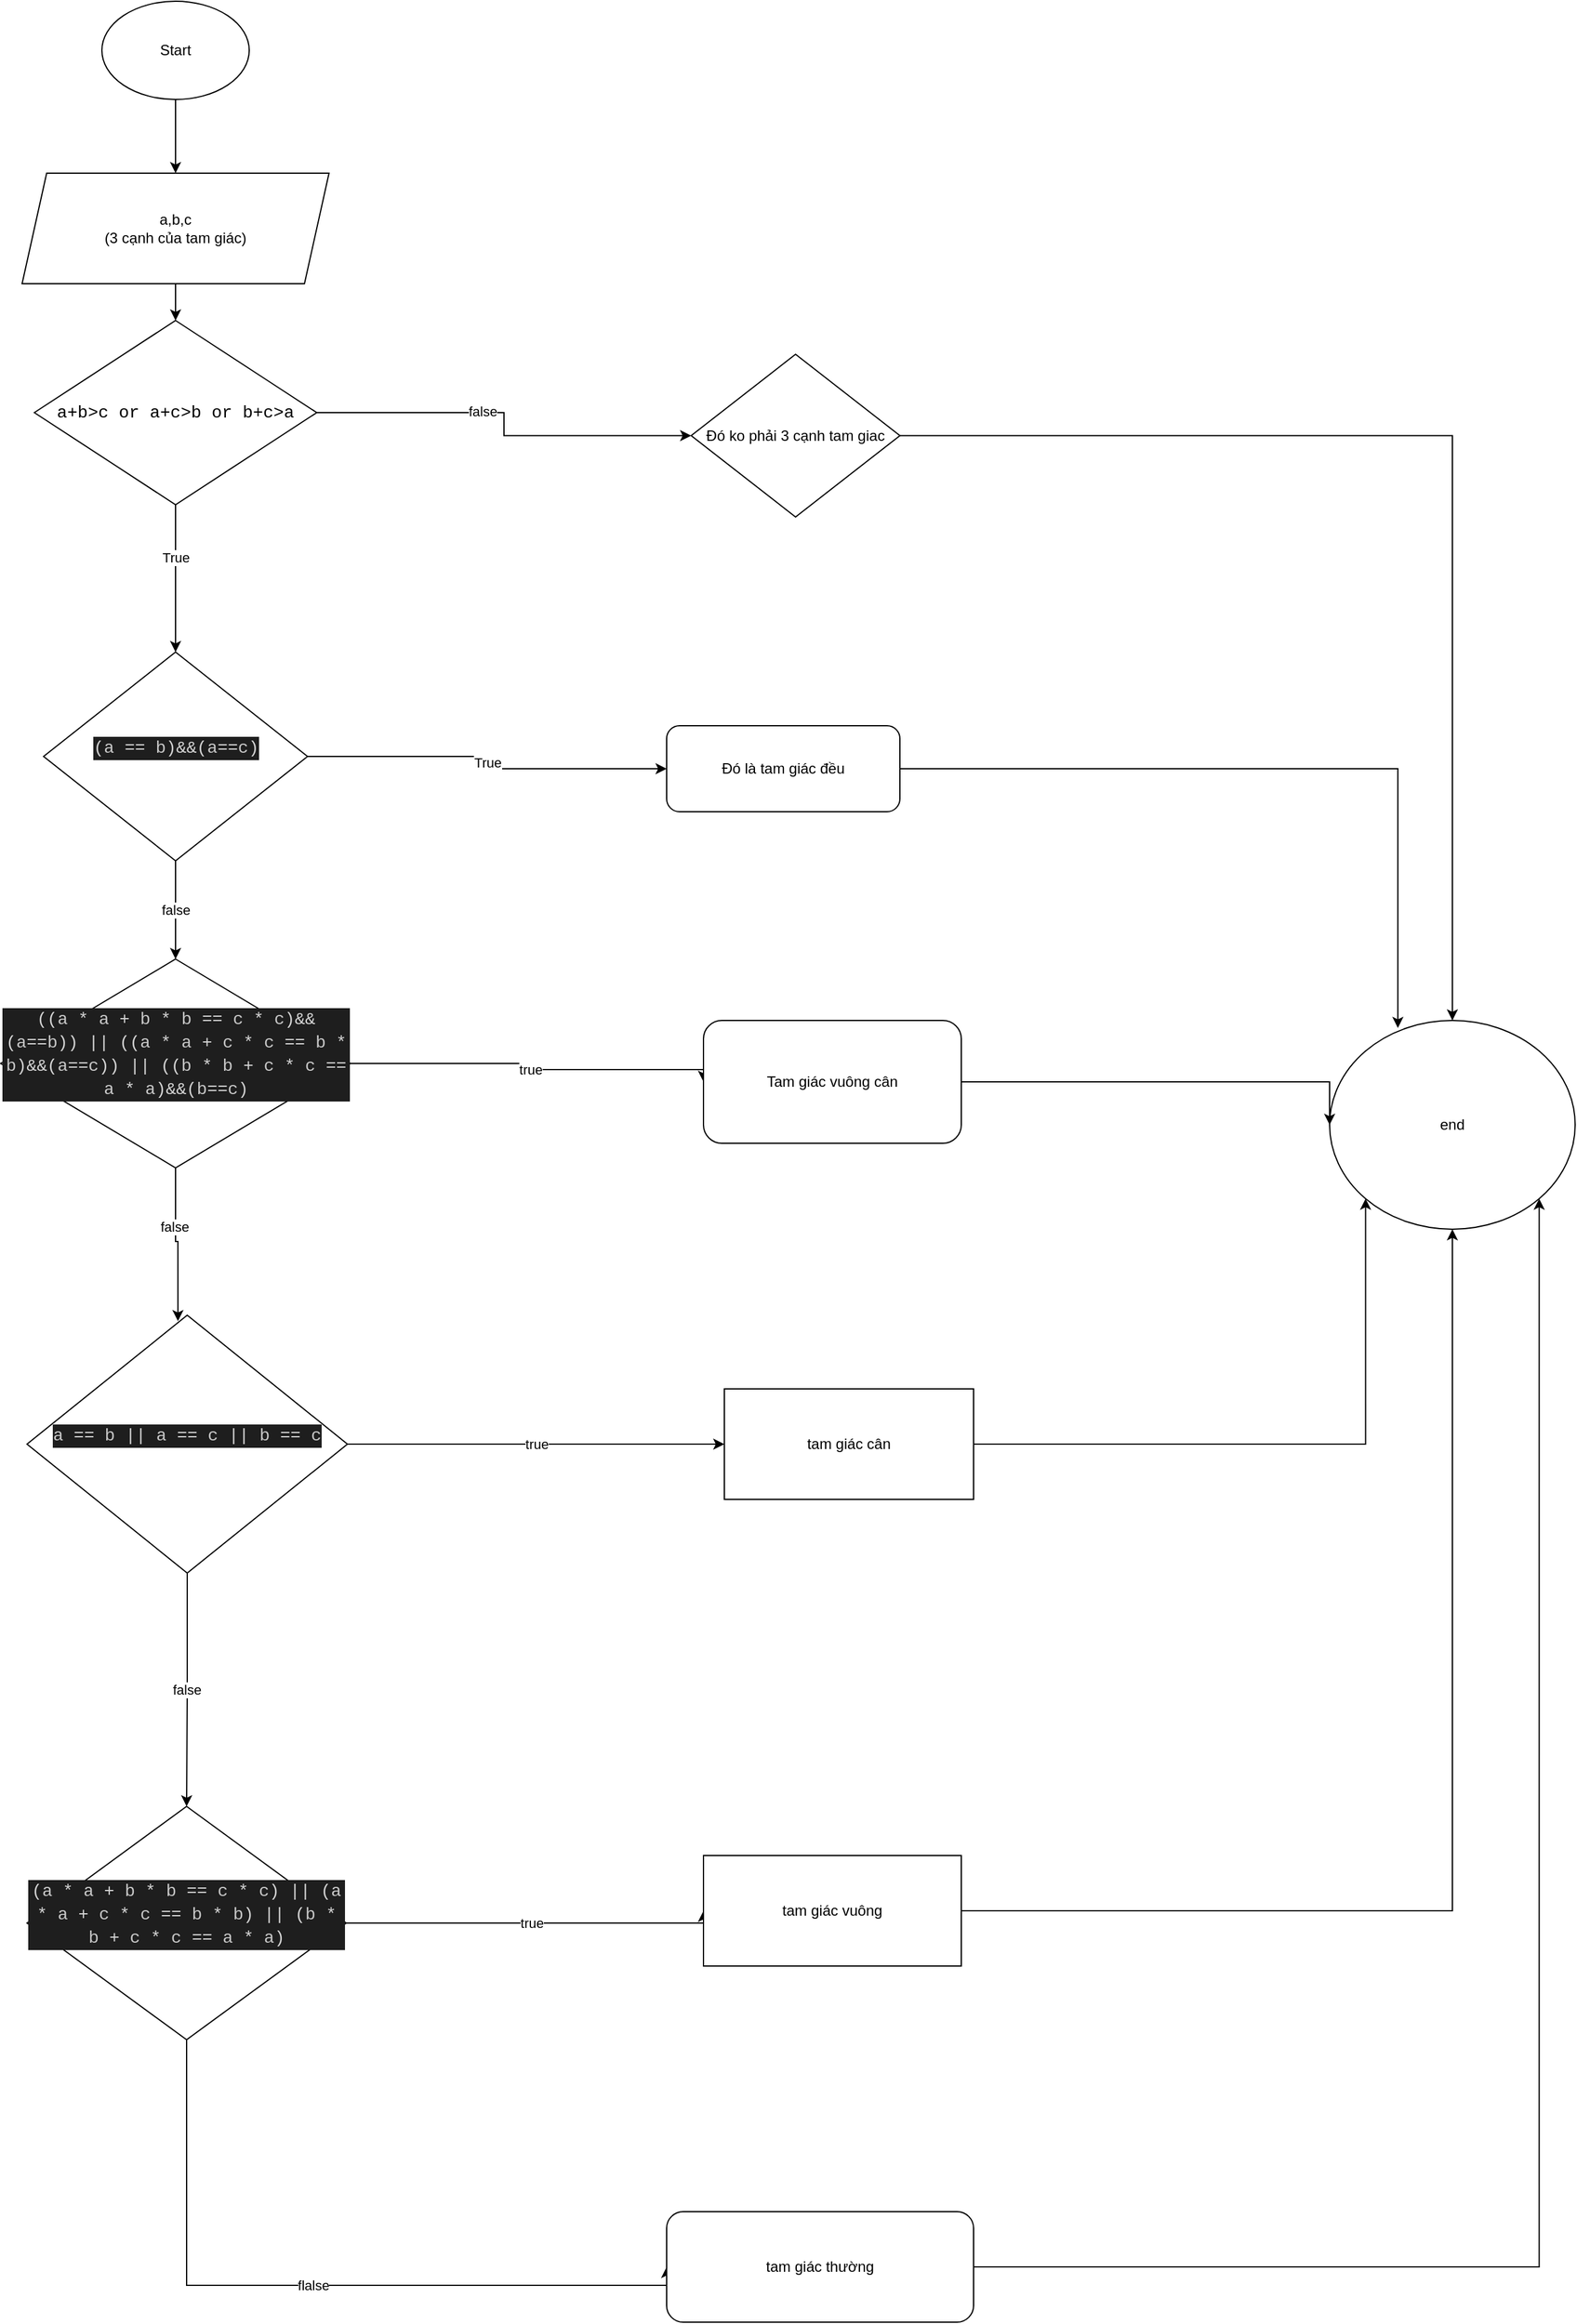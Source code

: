 <mxfile version="22.0.3" type="device">
  <diagram id="C5RBs43oDa-KdzZeNtuy" name="Page-1">
    <mxGraphModel dx="2590" dy="1515" grid="1" gridSize="10" guides="1" tooltips="1" connect="1" arrows="1" fold="1" page="1" pageScale="1" pageWidth="827" pageHeight="1169" math="0" shadow="0">
      <root>
        <mxCell id="WIyWlLk6GJQsqaUBKTNV-0" />
        <mxCell id="WIyWlLk6GJQsqaUBKTNV-1" parent="WIyWlLk6GJQsqaUBKTNV-0" />
        <mxCell id="wzvjlH46-cBcdt1pob5m-2" style="edgeStyle=orthogonalEdgeStyle;rounded=0;orthogonalLoop=1;jettySize=auto;html=1;entryX=0.5;entryY=0;entryDx=0;entryDy=0;" parent="WIyWlLk6GJQsqaUBKTNV-1" source="wzvjlH46-cBcdt1pob5m-0" target="wzvjlH46-cBcdt1pob5m-1" edge="1">
          <mxGeometry relative="1" as="geometry" />
        </mxCell>
        <mxCell id="wzvjlH46-cBcdt1pob5m-0" value="Start" style="ellipse;whiteSpace=wrap;html=1;" parent="WIyWlLk6GJQsqaUBKTNV-1" vertex="1">
          <mxGeometry x="320" y="20" width="120" height="80" as="geometry" />
        </mxCell>
        <mxCell id="wzvjlH46-cBcdt1pob5m-4" style="edgeStyle=orthogonalEdgeStyle;rounded=0;orthogonalLoop=1;jettySize=auto;html=1;entryX=0.5;entryY=0;entryDx=0;entryDy=0;" parent="WIyWlLk6GJQsqaUBKTNV-1" source="wzvjlH46-cBcdt1pob5m-1" target="wzvjlH46-cBcdt1pob5m-3" edge="1">
          <mxGeometry relative="1" as="geometry" />
        </mxCell>
        <mxCell id="wzvjlH46-cBcdt1pob5m-1" value="&lt;div&gt;a,b,c&lt;/div&gt;&lt;div&gt;(3 cạnh của tam giác)&lt;br&gt;&lt;/div&gt;" style="shape=parallelogram;perimeter=parallelogramPerimeter;whiteSpace=wrap;html=1;fixedSize=1;" parent="WIyWlLk6GJQsqaUBKTNV-1" vertex="1">
          <mxGeometry x="255" y="160" width="250" height="90" as="geometry" />
        </mxCell>
        <mxCell id="wzvjlH46-cBcdt1pob5m-7" style="edgeStyle=orthogonalEdgeStyle;rounded=0;orthogonalLoop=1;jettySize=auto;html=1;entryX=0;entryY=0.5;entryDx=0;entryDy=0;" parent="WIyWlLk6GJQsqaUBKTNV-1" source="wzvjlH46-cBcdt1pob5m-3" target="wzvjlH46-cBcdt1pob5m-6" edge="1">
          <mxGeometry relative="1" as="geometry" />
        </mxCell>
        <mxCell id="wzvjlH46-cBcdt1pob5m-8" value="false" style="edgeLabel;html=1;align=center;verticalAlign=middle;resizable=0;points=[];" parent="wzvjlH46-cBcdt1pob5m-7" vertex="1" connectable="0">
          <mxGeometry x="-0.167" y="1" relative="1" as="geometry">
            <mxPoint as="offset" />
          </mxGeometry>
        </mxCell>
        <mxCell id="wzvjlH46-cBcdt1pob5m-9" style="edgeStyle=orthogonalEdgeStyle;rounded=0;orthogonalLoop=1;jettySize=auto;html=1;" parent="WIyWlLk6GJQsqaUBKTNV-1" source="wzvjlH46-cBcdt1pob5m-3" target="wzvjlH46-cBcdt1pob5m-5" edge="1">
          <mxGeometry relative="1" as="geometry" />
        </mxCell>
        <mxCell id="wzvjlH46-cBcdt1pob5m-10" value="True" style="edgeLabel;html=1;align=center;verticalAlign=middle;resizable=0;points=[];" parent="wzvjlH46-cBcdt1pob5m-9" vertex="1" connectable="0">
          <mxGeometry x="-0.294" relative="1" as="geometry">
            <mxPoint as="offset" />
          </mxGeometry>
        </mxCell>
        <mxCell id="wzvjlH46-cBcdt1pob5m-3" value="&lt;div align=&quot;center&quot; style=&quot;font-family: Consolas, &amp;quot;Courier New&amp;quot;, monospace; font-weight: normal; font-size: 14px; line-height: 116%;&quot;&gt;&lt;div style=&quot;line-height: 116%;&quot;&gt;a+b&amp;gt;c or a+c&amp;gt;b or b+c&amp;gt;a&lt;/div&gt;&lt;/div&gt;" style="rhombus;whiteSpace=wrap;html=1;align=center;fillColor=none;" parent="WIyWlLk6GJQsqaUBKTNV-1" vertex="1">
          <mxGeometry x="265" y="280" width="230" height="150" as="geometry" />
        </mxCell>
        <mxCell id="wzvjlH46-cBcdt1pob5m-14" value="false" style="edgeStyle=orthogonalEdgeStyle;rounded=0;orthogonalLoop=1;jettySize=auto;html=1;entryX=0.5;entryY=0;entryDx=0;entryDy=0;" parent="WIyWlLk6GJQsqaUBKTNV-1" source="wzvjlH46-cBcdt1pob5m-5" target="wzvjlH46-cBcdt1pob5m-12" edge="1">
          <mxGeometry relative="1" as="geometry" />
        </mxCell>
        <mxCell id="wzvjlH46-cBcdt1pob5m-22" value="True" style="edgeStyle=orthogonalEdgeStyle;rounded=0;orthogonalLoop=1;jettySize=auto;html=1;entryX=0;entryY=0.5;entryDx=0;entryDy=0;" parent="WIyWlLk6GJQsqaUBKTNV-1" source="wzvjlH46-cBcdt1pob5m-5" target="wzvjlH46-cBcdt1pob5m-21" edge="1">
          <mxGeometry relative="1" as="geometry" />
        </mxCell>
        <mxCell id="wzvjlH46-cBcdt1pob5m-5" value="&#xa;&lt;div style=&quot;color: rgb(212, 212, 212); background-color: rgb(30, 30, 30); font-family: Consolas, &amp;quot;Courier New&amp;quot;, monospace; font-weight: normal; font-size: 14px; line-height: 19px;&quot;&gt;&lt;div&gt;&lt;span style=&quot;color: #d4d4d4;&quot;&gt;(&lt;/span&gt;&lt;span style=&quot;color: #c8c8c8;&quot;&gt;a&lt;/span&gt;&lt;span style=&quot;color: #d4d4d4;&quot;&gt; == &lt;/span&gt;&lt;span style=&quot;color: #c8c8c8;&quot;&gt;b&lt;/span&gt;&lt;span style=&quot;color: #d4d4d4;&quot;&gt;)&amp;amp;&amp;amp;(&lt;/span&gt;&lt;span style=&quot;color: #c8c8c8;&quot;&gt;a&lt;/span&gt;&lt;span style=&quot;color: #d4d4d4;&quot;&gt;==&lt;/span&gt;&lt;span style=&quot;color: #c8c8c8;&quot;&gt;c&lt;/span&gt;&lt;span style=&quot;color: #d4d4d4;&quot;&gt;)&lt;/span&gt;&lt;/div&gt;&lt;/div&gt;&#xa;&#xa;" style="rhombus;whiteSpace=wrap;html=1;" parent="WIyWlLk6GJQsqaUBKTNV-1" vertex="1">
          <mxGeometry x="272.5" y="550" width="215" height="170" as="geometry" />
        </mxCell>
        <mxCell id="wzvjlH46-cBcdt1pob5m-23" style="edgeStyle=orthogonalEdgeStyle;rounded=0;orthogonalLoop=1;jettySize=auto;html=1;entryX=0.5;entryY=0;entryDx=0;entryDy=0;" parent="WIyWlLk6GJQsqaUBKTNV-1" source="wzvjlH46-cBcdt1pob5m-6" target="wzvjlH46-cBcdt1pob5m-11" edge="1">
          <mxGeometry relative="1" as="geometry" />
        </mxCell>
        <mxCell id="wzvjlH46-cBcdt1pob5m-6" value="Đó ko phải 3 cạnh tam giac" style="rhombus;whiteSpace=wrap;html=1;" parent="WIyWlLk6GJQsqaUBKTNV-1" vertex="1">
          <mxGeometry x="800" y="307.5" width="170" height="132.5" as="geometry" />
        </mxCell>
        <mxCell id="wzvjlH46-cBcdt1pob5m-11" value="end" style="ellipse;whiteSpace=wrap;html=1;" parent="WIyWlLk6GJQsqaUBKTNV-1" vertex="1">
          <mxGeometry x="1320" y="850" width="200" height="170" as="geometry" />
        </mxCell>
        <mxCell id="wzvjlH46-cBcdt1pob5m-28" value="true" style="edgeStyle=orthogonalEdgeStyle;rounded=0;orthogonalLoop=1;jettySize=auto;html=1;entryX=0;entryY=0.5;entryDx=0;entryDy=0;" parent="WIyWlLk6GJQsqaUBKTNV-1" source="wzvjlH46-cBcdt1pob5m-12" target="wzvjlH46-cBcdt1pob5m-27" edge="1">
          <mxGeometry relative="1" as="geometry">
            <Array as="points">
              <mxPoint x="666" y="885" />
              <mxPoint x="666" y="890" />
              <mxPoint x="810" y="890" />
            </Array>
          </mxGeometry>
        </mxCell>
        <mxCell id="wzvjlH46-cBcdt1pob5m-12" value="&#xa;&lt;div style=&quot;color: rgb(212, 212, 212); background-color: rgb(30, 30, 30); font-family: Consolas, &amp;quot;Courier New&amp;quot;, monospace; font-weight: normal; font-size: 14px; line-height: 19px;&quot;&gt;&lt;div&gt;&lt;span style=&quot;color: #d4d4d4;&quot;&gt;((&lt;/span&gt;&lt;span style=&quot;color: #c8c8c8;&quot;&gt;a&lt;/span&gt;&lt;span style=&quot;color: #d4d4d4;&quot;&gt; * &lt;/span&gt;&lt;span style=&quot;color: #c8c8c8;&quot;&gt;a&lt;/span&gt;&lt;span style=&quot;color: #d4d4d4;&quot;&gt; + &lt;/span&gt;&lt;span style=&quot;color: #c8c8c8;&quot;&gt;b&lt;/span&gt;&lt;span style=&quot;color: #d4d4d4;&quot;&gt; * &lt;/span&gt;&lt;span style=&quot;color: #c8c8c8;&quot;&gt;b&lt;/span&gt;&lt;span style=&quot;color: #d4d4d4;&quot;&gt; == &lt;/span&gt;&lt;span style=&quot;color: #c8c8c8;&quot;&gt;c&lt;/span&gt;&lt;span style=&quot;color: #d4d4d4;&quot;&gt; * &lt;/span&gt;&lt;span style=&quot;color: #c8c8c8;&quot;&gt;c&lt;/span&gt;&lt;span style=&quot;color: #d4d4d4;&quot;&gt;)&amp;amp;&amp;amp;(&lt;/span&gt;&lt;span style=&quot;color: #c8c8c8;&quot;&gt;a&lt;/span&gt;&lt;span style=&quot;color: #d4d4d4;&quot;&gt;==&lt;/span&gt;&lt;span style=&quot;color: #c8c8c8;&quot;&gt;b&lt;/span&gt;&lt;span style=&quot;color: #d4d4d4;&quot;&gt;)) || ((&lt;/span&gt;&lt;span style=&quot;color: #c8c8c8;&quot;&gt;a&lt;/span&gt;&lt;span style=&quot;color: #d4d4d4;&quot;&gt; * &lt;/span&gt;&lt;span style=&quot;color: #c8c8c8;&quot;&gt;a&lt;/span&gt;&lt;span style=&quot;color: #d4d4d4;&quot;&gt; + &lt;/span&gt;&lt;span style=&quot;color: #c8c8c8;&quot;&gt;c&lt;/span&gt;&lt;span style=&quot;color: #d4d4d4;&quot;&gt; * &lt;/span&gt;&lt;span style=&quot;color: #c8c8c8;&quot;&gt;c&lt;/span&gt;&lt;span style=&quot;color: #d4d4d4;&quot;&gt; == &lt;/span&gt;&lt;span style=&quot;color: #c8c8c8;&quot;&gt;b&lt;/span&gt;&lt;span style=&quot;color: #d4d4d4;&quot;&gt; * &lt;/span&gt;&lt;span style=&quot;color: #c8c8c8;&quot;&gt;b&lt;/span&gt;&lt;span style=&quot;color: #d4d4d4;&quot;&gt;)&amp;amp;&amp;amp;(&lt;/span&gt;&lt;span style=&quot;color: #c8c8c8;&quot;&gt;a&lt;/span&gt;&lt;span style=&quot;color: #d4d4d4;&quot;&gt;==&lt;/span&gt;&lt;span style=&quot;color: #c8c8c8;&quot;&gt;c&lt;/span&gt;&lt;span style=&quot;color: #d4d4d4;&quot;&gt;)) || ((&lt;/span&gt;&lt;span style=&quot;color: #c8c8c8;&quot;&gt;b&lt;/span&gt;&lt;span style=&quot;color: #d4d4d4;&quot;&gt; * &lt;/span&gt;&lt;span style=&quot;color: #c8c8c8;&quot;&gt;b&lt;/span&gt;&lt;span style=&quot;color: #d4d4d4;&quot;&gt; + &lt;/span&gt;&lt;span style=&quot;color: #c8c8c8;&quot;&gt;c&lt;/span&gt;&lt;span style=&quot;color: #d4d4d4;&quot;&gt; * &lt;/span&gt;&lt;span style=&quot;color: #c8c8c8;&quot;&gt;c&lt;/span&gt;&lt;span style=&quot;color: #d4d4d4;&quot;&gt; == &lt;/span&gt;&lt;span style=&quot;color: #c8c8c8;&quot;&gt;a&lt;/span&gt;&lt;span style=&quot;color: #d4d4d4;&quot;&gt; * &lt;/span&gt;&lt;span style=&quot;color: #c8c8c8;&quot;&gt;a&lt;/span&gt;&lt;span style=&quot;color: #d4d4d4;&quot;&gt;)&amp;amp;&amp;amp;(&lt;/span&gt;&lt;span style=&quot;color: #c8c8c8;&quot;&gt;b&lt;/span&gt;&lt;span style=&quot;color: #d4d4d4;&quot;&gt;==&lt;/span&gt;&lt;span style=&quot;color: #c8c8c8;&quot;&gt;c&lt;/span&gt;&lt;span style=&quot;color: #d4d4d4;&quot;&gt;)&lt;/span&gt;&lt;/div&gt;&lt;/div&gt;&#xa;&#xa;" style="rhombus;whiteSpace=wrap;html=1;" parent="WIyWlLk6GJQsqaUBKTNV-1" vertex="1">
          <mxGeometry x="237.5" y="800" width="285" height="170" as="geometry" />
        </mxCell>
        <mxCell id="wzvjlH46-cBcdt1pob5m-19" value="false" style="edgeStyle=orthogonalEdgeStyle;rounded=0;orthogonalLoop=1;jettySize=auto;html=1;entryX=0.5;entryY=0;entryDx=0;entryDy=0;" parent="WIyWlLk6GJQsqaUBKTNV-1" source="wzvjlH46-cBcdt1pob5m-15" target="wzvjlH46-cBcdt1pob5m-18" edge="1">
          <mxGeometry relative="1" as="geometry" />
        </mxCell>
        <mxCell id="wzvjlH46-cBcdt1pob5m-29" value="true" style="edgeStyle=orthogonalEdgeStyle;rounded=0;orthogonalLoop=1;jettySize=auto;html=1;" parent="WIyWlLk6GJQsqaUBKTNV-1" source="wzvjlH46-cBcdt1pob5m-15" target="wzvjlH46-cBcdt1pob5m-30" edge="1">
          <mxGeometry relative="1" as="geometry">
            <mxPoint x="810" y="1180" as="targetPoint" />
          </mxGeometry>
        </mxCell>
        <mxCell id="wzvjlH46-cBcdt1pob5m-15" value="&#xa;&lt;div style=&quot;color: rgb(212, 212, 212); background-color: rgb(30, 30, 30); font-family: Consolas, &amp;quot;Courier New&amp;quot;, monospace; font-weight: normal; font-size: 14px; line-height: 19px;&quot;&gt;&lt;div&gt;&lt;span style=&quot;color: #c8c8c8;&quot;&gt;a&lt;/span&gt;&lt;span style=&quot;color: #d4d4d4;&quot;&gt; == &lt;/span&gt;&lt;span style=&quot;color: #c8c8c8;&quot;&gt;b&lt;/span&gt;&lt;span style=&quot;color: #d4d4d4;&quot;&gt; || &lt;/span&gt;&lt;span style=&quot;color: #c8c8c8;&quot;&gt;a&lt;/span&gt;&lt;span style=&quot;color: #d4d4d4;&quot;&gt; == &lt;/span&gt;&lt;span style=&quot;color: #c8c8c8;&quot;&gt;c&lt;/span&gt;&lt;span style=&quot;color: #d4d4d4;&quot;&gt; || &lt;/span&gt;&lt;span style=&quot;color: #c8c8c8;&quot;&gt;b&lt;/span&gt;&lt;span style=&quot;color: #d4d4d4;&quot;&gt; == &lt;/span&gt;&lt;span style=&quot;color: #c8c8c8;&quot;&gt;c&lt;/span&gt;&lt;/div&gt;&lt;/div&gt;&#xa;&#xa;" style="rhombus;whiteSpace=wrap;html=1;" parent="WIyWlLk6GJQsqaUBKTNV-1" vertex="1">
          <mxGeometry x="259" y="1090" width="261" height="210" as="geometry" />
        </mxCell>
        <mxCell id="wzvjlH46-cBcdt1pob5m-16" style="edgeStyle=orthogonalEdgeStyle;rounded=0;orthogonalLoop=1;jettySize=auto;html=1;entryX=0.471;entryY=0.023;entryDx=0;entryDy=0;entryPerimeter=0;" parent="WIyWlLk6GJQsqaUBKTNV-1" source="wzvjlH46-cBcdt1pob5m-12" target="wzvjlH46-cBcdt1pob5m-15" edge="1">
          <mxGeometry relative="1" as="geometry" />
        </mxCell>
        <mxCell id="wzvjlH46-cBcdt1pob5m-17" value="false" style="edgeLabel;html=1;align=center;verticalAlign=middle;resizable=0;points=[];" parent="wzvjlH46-cBcdt1pob5m-16" vertex="1" connectable="0">
          <mxGeometry x="-0.24" y="-1" relative="1" as="geometry">
            <mxPoint as="offset" />
          </mxGeometry>
        </mxCell>
        <mxCell id="wzvjlH46-cBcdt1pob5m-32" value="true" style="edgeStyle=orthogonalEdgeStyle;rounded=0;orthogonalLoop=1;jettySize=auto;html=1;entryX=0;entryY=0.5;entryDx=0;entryDy=0;" parent="WIyWlLk6GJQsqaUBKTNV-1" source="wzvjlH46-cBcdt1pob5m-18" target="wzvjlH46-cBcdt1pob5m-31" edge="1">
          <mxGeometry relative="1" as="geometry">
            <Array as="points">
              <mxPoint x="810" y="1585" />
            </Array>
          </mxGeometry>
        </mxCell>
        <mxCell id="wzvjlH46-cBcdt1pob5m-37" value="flalse" style="edgeStyle=orthogonalEdgeStyle;rounded=0;orthogonalLoop=1;jettySize=auto;html=1;entryX=0;entryY=0.5;entryDx=0;entryDy=0;" parent="WIyWlLk6GJQsqaUBKTNV-1" source="wzvjlH46-cBcdt1pob5m-18" target="wzvjlH46-cBcdt1pob5m-36" edge="1">
          <mxGeometry relative="1" as="geometry">
            <Array as="points">
              <mxPoint x="389" y="1880" />
              <mxPoint x="780" y="1880" />
            </Array>
          </mxGeometry>
        </mxCell>
        <mxCell id="wzvjlH46-cBcdt1pob5m-18" value="&#xa;&lt;div style=&quot;color: rgb(212, 212, 212); background-color: rgb(30, 30, 30); font-family: Consolas, &amp;quot;Courier New&amp;quot;, monospace; font-weight: normal; font-size: 14px; line-height: 19px;&quot;&gt;&lt;div&gt;&lt;span style=&quot;color: #d4d4d4;&quot;&gt;(&lt;/span&gt;&lt;span style=&quot;color: #c8c8c8;&quot;&gt;a&lt;/span&gt;&lt;span style=&quot;color: #d4d4d4;&quot;&gt; * &lt;/span&gt;&lt;span style=&quot;color: #c8c8c8;&quot;&gt;a&lt;/span&gt;&lt;span style=&quot;color: #d4d4d4;&quot;&gt; + &lt;/span&gt;&lt;span style=&quot;color: #c8c8c8;&quot;&gt;b&lt;/span&gt;&lt;span style=&quot;color: #d4d4d4;&quot;&gt; * &lt;/span&gt;&lt;span style=&quot;color: #c8c8c8;&quot;&gt;b&lt;/span&gt;&lt;span style=&quot;color: #d4d4d4;&quot;&gt; == &lt;/span&gt;&lt;span style=&quot;color: #c8c8c8;&quot;&gt;c&lt;/span&gt;&lt;span style=&quot;color: #d4d4d4;&quot;&gt; * &lt;/span&gt;&lt;span style=&quot;color: #c8c8c8;&quot;&gt;c&lt;/span&gt;&lt;span style=&quot;color: #d4d4d4;&quot;&gt;) || (&lt;/span&gt;&lt;span style=&quot;color: #c8c8c8;&quot;&gt;a&lt;/span&gt;&lt;span style=&quot;color: #d4d4d4;&quot;&gt; * &lt;/span&gt;&lt;span style=&quot;color: #c8c8c8;&quot;&gt;a&lt;/span&gt;&lt;span style=&quot;color: #d4d4d4;&quot;&gt; + &lt;/span&gt;&lt;span style=&quot;color: #c8c8c8;&quot;&gt;c&lt;/span&gt;&lt;span style=&quot;color: #d4d4d4;&quot;&gt; * &lt;/span&gt;&lt;span style=&quot;color: #c8c8c8;&quot;&gt;c&lt;/span&gt;&lt;span style=&quot;color: #d4d4d4;&quot;&gt; == &lt;/span&gt;&lt;span style=&quot;color: #c8c8c8;&quot;&gt;b&lt;/span&gt;&lt;span style=&quot;color: #d4d4d4;&quot;&gt; * &lt;/span&gt;&lt;span style=&quot;color: #c8c8c8;&quot;&gt;b&lt;/span&gt;&lt;span style=&quot;color: #d4d4d4;&quot;&gt;) || (&lt;/span&gt;&lt;span style=&quot;color: #c8c8c8;&quot;&gt;b&lt;/span&gt;&lt;span style=&quot;color: #d4d4d4;&quot;&gt; * &lt;/span&gt;&lt;span style=&quot;color: #c8c8c8;&quot;&gt;b&lt;/span&gt;&lt;span style=&quot;color: #d4d4d4;&quot;&gt; + &lt;/span&gt;&lt;span style=&quot;color: #c8c8c8;&quot;&gt;c&lt;/span&gt;&lt;span style=&quot;color: #d4d4d4;&quot;&gt; * &lt;/span&gt;&lt;span style=&quot;color: #c8c8c8;&quot;&gt;c&lt;/span&gt;&lt;span style=&quot;color: #d4d4d4;&quot;&gt; == &lt;/span&gt;&lt;span style=&quot;color: #c8c8c8;&quot;&gt;a&lt;/span&gt;&lt;span style=&quot;color: #d4d4d4;&quot;&gt; * &lt;/span&gt;&lt;span style=&quot;color: #c8c8c8;&quot;&gt;a&lt;/span&gt;&lt;span style=&quot;color: #d4d4d4;&quot;&gt;)&lt;/span&gt;&lt;/div&gt;&lt;/div&gt;&#xa;&#xa;" style="rhombus;whiteSpace=wrap;html=1;" parent="WIyWlLk6GJQsqaUBKTNV-1" vertex="1">
          <mxGeometry x="259" y="1490" width="260" height="190" as="geometry" />
        </mxCell>
        <mxCell id="wzvjlH46-cBcdt1pob5m-21" value="Đó là tam giác đều" style="rounded=1;whiteSpace=wrap;html=1;" parent="WIyWlLk6GJQsqaUBKTNV-1" vertex="1">
          <mxGeometry x="780" y="610" width="190" height="70" as="geometry" />
        </mxCell>
        <mxCell id="wzvjlH46-cBcdt1pob5m-26" style="edgeStyle=orthogonalEdgeStyle;rounded=0;orthogonalLoop=1;jettySize=auto;html=1;entryX=0.278;entryY=0.036;entryDx=0;entryDy=0;entryPerimeter=0;" parent="WIyWlLk6GJQsqaUBKTNV-1" source="wzvjlH46-cBcdt1pob5m-21" target="wzvjlH46-cBcdt1pob5m-11" edge="1">
          <mxGeometry relative="1" as="geometry" />
        </mxCell>
        <mxCell id="wzvjlH46-cBcdt1pob5m-33" style="edgeStyle=orthogonalEdgeStyle;rounded=0;orthogonalLoop=1;jettySize=auto;html=1;entryX=0;entryY=0.5;entryDx=0;entryDy=0;" parent="WIyWlLk6GJQsqaUBKTNV-1" source="wzvjlH46-cBcdt1pob5m-27" target="wzvjlH46-cBcdt1pob5m-11" edge="1">
          <mxGeometry relative="1" as="geometry">
            <Array as="points">
              <mxPoint x="1320" y="900" />
            </Array>
          </mxGeometry>
        </mxCell>
        <mxCell id="wzvjlH46-cBcdt1pob5m-27" value="Tam giác vuông cân" style="rounded=1;whiteSpace=wrap;html=1;" parent="WIyWlLk6GJQsqaUBKTNV-1" vertex="1">
          <mxGeometry x="810" y="850" width="210" height="100" as="geometry" />
        </mxCell>
        <mxCell id="wzvjlH46-cBcdt1pob5m-34" style="edgeStyle=orthogonalEdgeStyle;rounded=0;orthogonalLoop=1;jettySize=auto;html=1;entryX=0;entryY=1;entryDx=0;entryDy=0;" parent="WIyWlLk6GJQsqaUBKTNV-1" source="wzvjlH46-cBcdt1pob5m-30" target="wzvjlH46-cBcdt1pob5m-11" edge="1">
          <mxGeometry relative="1" as="geometry" />
        </mxCell>
        <mxCell id="wzvjlH46-cBcdt1pob5m-30" value="tam giác cân" style="rounded=0;whiteSpace=wrap;html=1;" parent="WIyWlLk6GJQsqaUBKTNV-1" vertex="1">
          <mxGeometry x="827" y="1150" width="203" height="90" as="geometry" />
        </mxCell>
        <mxCell id="wzvjlH46-cBcdt1pob5m-35" style="edgeStyle=orthogonalEdgeStyle;rounded=0;orthogonalLoop=1;jettySize=auto;html=1;" parent="WIyWlLk6GJQsqaUBKTNV-1" source="wzvjlH46-cBcdt1pob5m-31" target="wzvjlH46-cBcdt1pob5m-11" edge="1">
          <mxGeometry relative="1" as="geometry" />
        </mxCell>
        <mxCell id="wzvjlH46-cBcdt1pob5m-31" value="tam giác vuông" style="rounded=0;whiteSpace=wrap;html=1;" parent="WIyWlLk6GJQsqaUBKTNV-1" vertex="1">
          <mxGeometry x="810" y="1530" width="210" height="90" as="geometry" />
        </mxCell>
        <mxCell id="wzvjlH46-cBcdt1pob5m-36" value="tam giác thường" style="rounded=1;whiteSpace=wrap;html=1;" parent="WIyWlLk6GJQsqaUBKTNV-1" vertex="1">
          <mxGeometry x="780" y="1820" width="250" height="90" as="geometry" />
        </mxCell>
        <mxCell id="wzvjlH46-cBcdt1pob5m-38" style="edgeStyle=orthogonalEdgeStyle;rounded=0;orthogonalLoop=1;jettySize=auto;html=1;entryX=1;entryY=1;entryDx=0;entryDy=0;" parent="WIyWlLk6GJQsqaUBKTNV-1" source="wzvjlH46-cBcdt1pob5m-36" target="wzvjlH46-cBcdt1pob5m-11" edge="1">
          <mxGeometry relative="1" as="geometry">
            <mxPoint x="1477" y="1020" as="targetPoint" />
          </mxGeometry>
        </mxCell>
      </root>
    </mxGraphModel>
  </diagram>
</mxfile>
